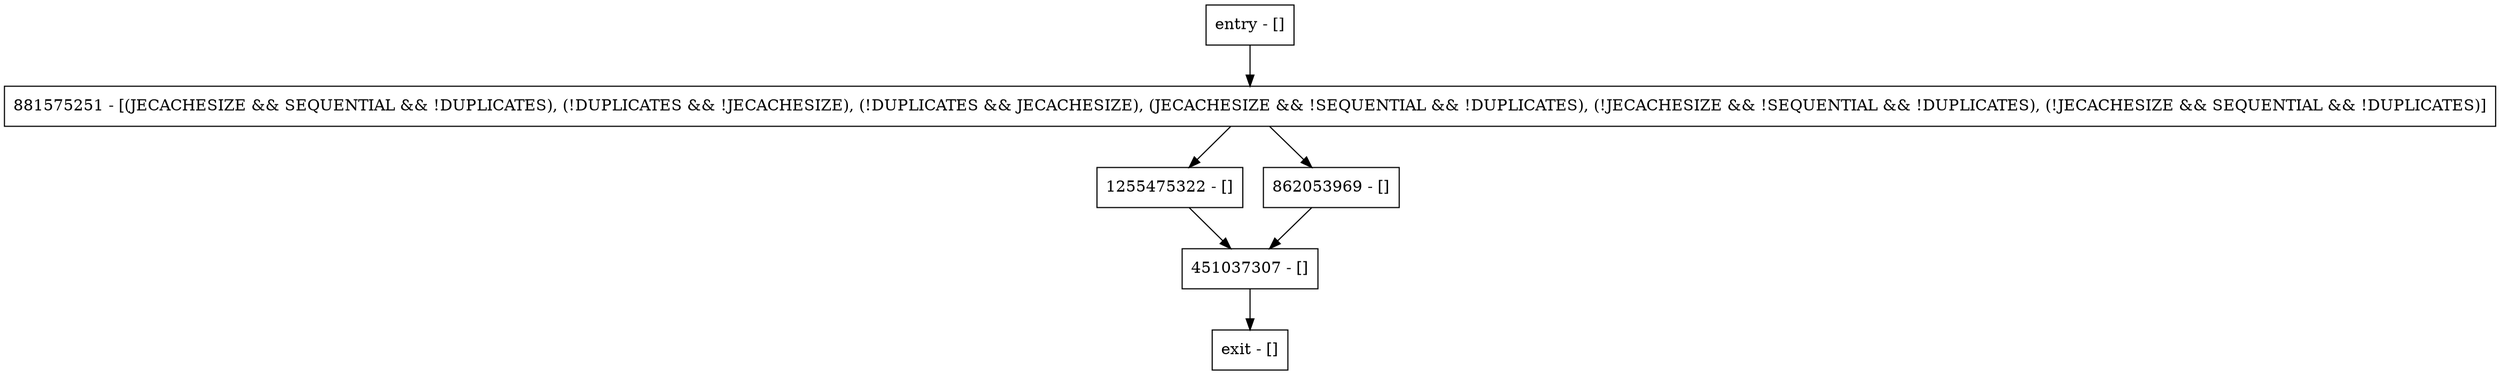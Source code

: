 digraph putNoOverwrite {
node [shape=record];
881575251 [label="881575251 - [(JECACHESIZE && SEQUENTIAL && !DUPLICATES), (!DUPLICATES && !JECACHESIZE), (!DUPLICATES && JECACHESIZE), (JECACHESIZE && !SEQUENTIAL && !DUPLICATES), (!JECACHESIZE && !SEQUENTIAL && !DUPLICATES), (!JECACHESIZE && SEQUENTIAL && !DUPLICATES)]"];
entry [label="entry - []"];
exit [label="exit - []"];
451037307 [label="451037307 - []"];
1255475322 [label="1255475322 - []"];
862053969 [label="862053969 - []"];
entry;
exit;
881575251 -> 1255475322;
881575251 -> 862053969;
entry -> 881575251;
451037307 -> exit;
1255475322 -> 451037307;
862053969 -> 451037307;
}
